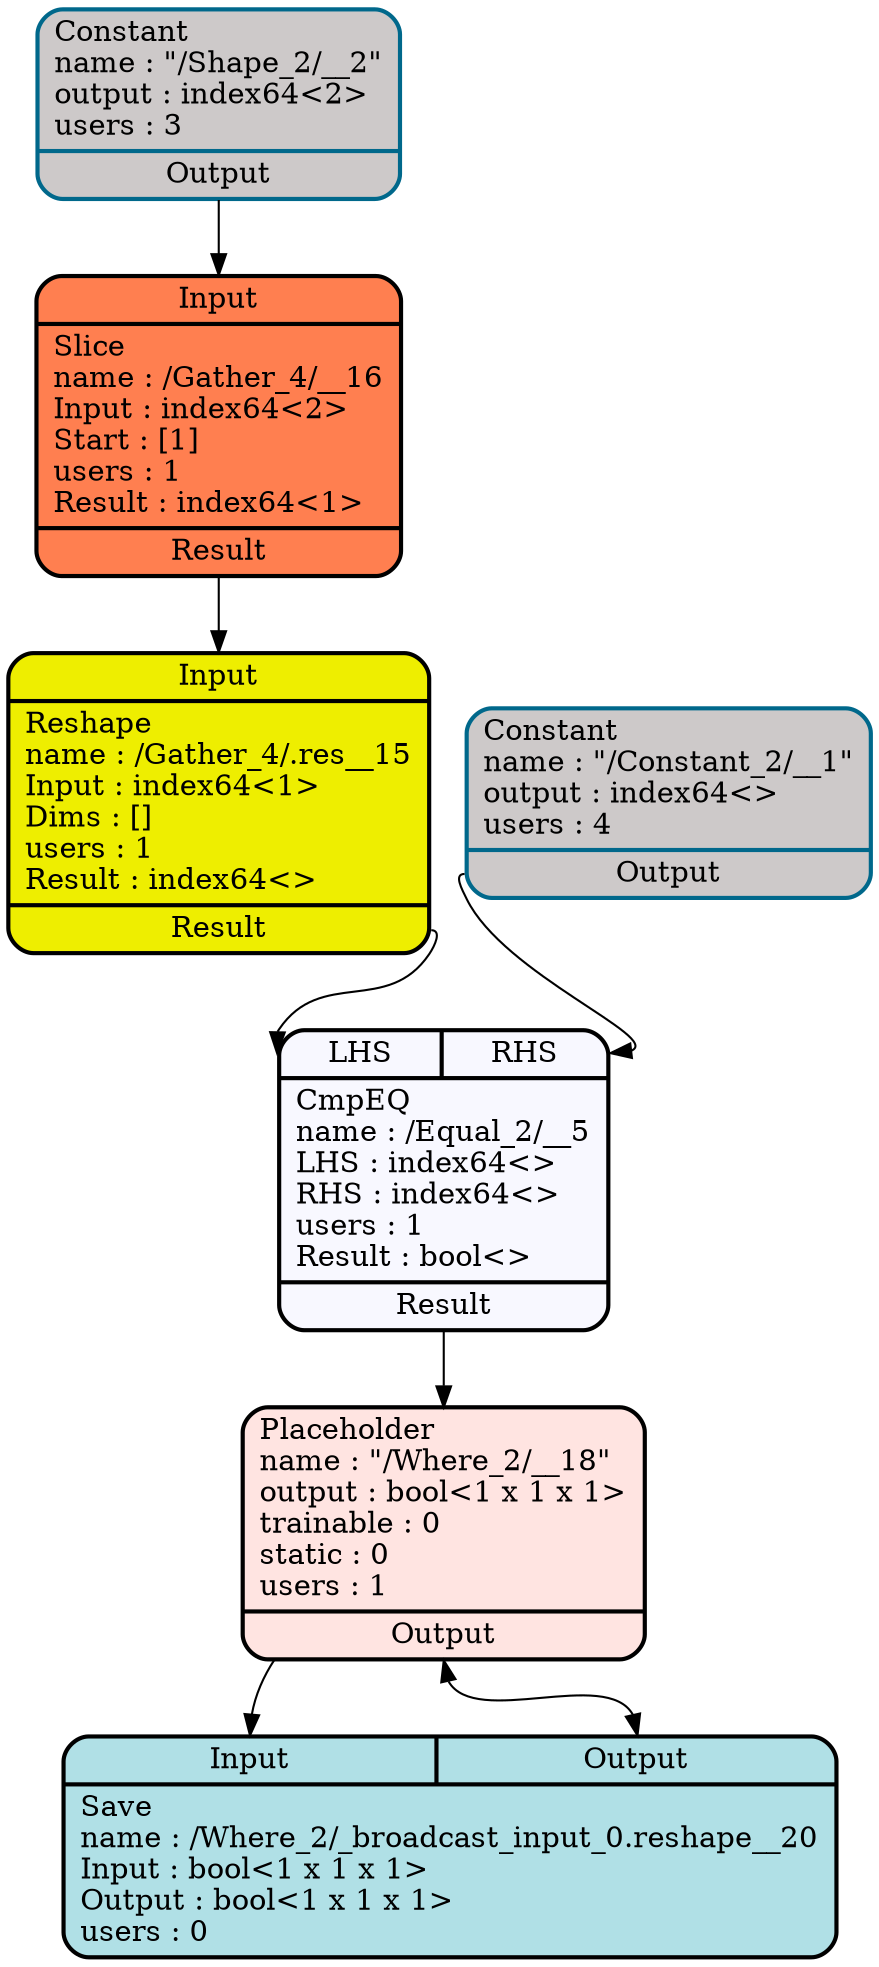 digraph DAG {
	rankdir=TB;
"/Where_2/__20" [
	label = "{{<Input>Input|<Output>Output}|{Save\lname : /Where_2/_broadcast_input_0.reshape__20\lInput : bool\<1 x 1 x 1\>\lOutput : bool\<1 x 1 x 1\>\lusers : 0\l}}"
	shape = "record"
	style="filled,rounded"
	fillcolor=PowderBlue
penwidth = 2];

"/Where_2/__18" [
	label = "{{<Input>Input}|{Reshape\lname : /Where_2/_broadcast_input_0.reshape__18\lInput : bool\<\>\lDims : [1, 1, 1]\lusers : 1\lResult : bool\<1 x 1 x 1\>\l}|{<Result>Result}}"
	shape = "record"
	style="filled,rounded"
	fillcolor=Yellow2
penwidth = 2];

"/Equal_2/__5" [
	label = "{{<LHS>LHS|<RHS>RHS}|{CmpEQ\lname : /Equal_2/__5\lLHS : index64\<\>\lRHS : index64\<\>\lusers : 1\lResult : bool\<\>\l}|{<Result>Result}}"
	shape = "record"
	style="filled,rounded"
	fillcolor=GhostWhite
penwidth = 2];

"/Gather_4/__15" [
	label = "{{<Input>Input}|{Reshape\lname : /Gather_4/.res__15\lInput : index64\<1\>\lDims : []\lusers : 1\lResult : index64\<\>\l}|{<Result>Result}}"
	shape = "record"
	style="filled,rounded"
	fillcolor=Yellow2
penwidth = 2];

"/Gather_4/__16" [
	label = "{{<Input>Input}|{Slice\lname : /Gather_4/__16\lInput : index64\<2\>\lStart : [1]\lusers : 1\lResult : index64\<1\>\l}|{<Result>Result}}"
	shape = "record"
	style="filled,rounded"
	fillcolor=Coral
penwidth = 2];

"/Shape_2/__2" [
	label = "{{Constant\lname : \"/Shape_2/__2\"\loutput : index64\<2\>\lusers : 3\l}|{<Output>Output}}"
	shape = "record"
	style="filled,rounded"
	fillcolor=Snow3 color=DeepSkyBlue4
penwidth = 2];

"/Constant_2/__1" [
	label = "{{Constant\lname : \"/Constant_2/__1\"\loutput : index64\<\>\lusers : 4\l}|{<Output>Output}}"
	shape = "record"
	style="filled,rounded"
	fillcolor=Snow3 color=DeepSkyBlue4
penwidth = 2];

"/Where_2/__18" [
	label = "{{Placeholder\lname : \"/Where_2/__18\"\loutput : bool\<1 x 1 x 1\>\ltrainable : 0\lstatic : 0\lusers : 1\l}|{<Output>Output}}"
	shape = "record"
	style="filled,rounded"
	fillcolor=MistyRose1
penwidth = 2];

"/Where_2/__18" :"Output"  -> "/Where_2/__20" :"Output"  [dir="both"];
"/Constant_2/__1" :"Output"  -> "/Equal_2/__5" :"RHS" ;
"/Shape_2/__2" :"Output"  -> "/Gather_4/__16" :"Input" ;
"/Gather_4/__16" :"Result"  -> "/Gather_4/__15" :"Input" ;
"/Equal_2/__5" :"Result"  -> "/Where_2/__18" :"Input" ;
"/Gather_4/__15" :"Result"  -> "/Equal_2/__5" :"LHS" ;
"/Where_2/__18" :"Result"  -> "/Where_2/__20" :"Input" ;
}